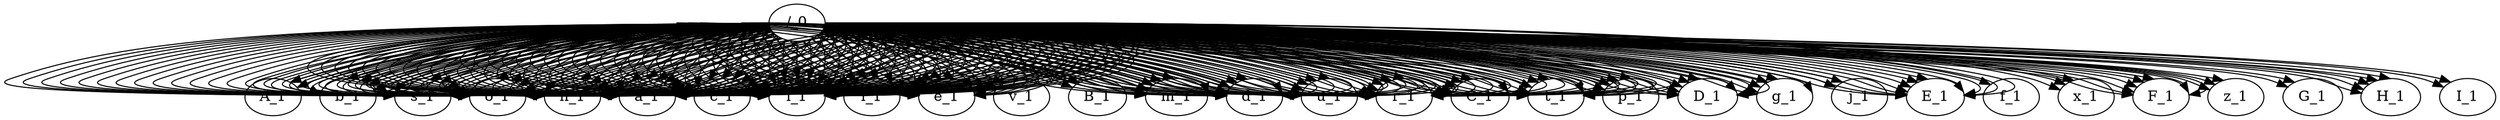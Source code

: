 digraph ArvoreGramatical {
"/_0";
"/_0" -> "A_1";
	"A_1";
"/_0" -> "b_1";
	"b_1";
"/_0" -> "s_1";
	"s_1";
"/_0" -> "o_1";
	"o_1";
"/_0" -> "n_1";
	"n_1";
"/_0" -> "a_1";
	"a_1";
"/_0" -> "n_1";
	"n_1";
"/_0" -> "c_1";
	"c_1";
"/_0" -> "i_1";
	"i_1";
"/_0" -> "a_1";
	"a_1";
"/_0" -> "A_1";
	"A_1";
"/_0" -> "l_1";
	"l_1";
"/_0" -> "e_1";
	"e_1";
"/_0" -> "i_1";
	"i_1";
"/_0" -> "v_1";
	"v_1";
"/_0" -> "o_1";
	"o_1";
"/_0" -> "s_1";
	"s_1";
"/_0" -> "i_1";
	"i_1";
"/_0" -> "a_1";
	"a_1";
"/_0" -> "B_1";
	"B_1";
"/_0" -> "a_1";
	"a_1";
"/_0" -> "m_1";
	"m_1";
"/_0" -> "b_1";
	"b_1";
"/_0" -> "a_1";
	"a_1";
"/_0" -> "l_1";
	"l_1";
"/_0" -> "e_1";
	"e_1";
"/_0" -> "a_1";
	"a_1";
"/_0" -> "d_1";
	"d_1";
"/_0" -> "u_1";
	"u_1";
"/_0" -> "r_1";
	"r_1";
"/_0" -> "a_1";
	"a_1";
"/_0" -> "B_1";
	"B_1";
"/_0" -> "a_1";
	"a_1";
"/_0" -> "l_1";
	"l_1";
"/_0" -> "b_1";
	"b_1";
"/_0" -> "u_1";
	"u_1";
"/_0" -> "r_1";
	"r_1";
"/_0" -> "d_1";
	"d_1";
"/_0" -> "i_1";
	"i_1";
"/_0" -> "a_1";
	"a_1";
"/_0" -> "C_1";
	"C_1";
"/_0" -> "i_1";
	"i_1";
"/_0" -> "n_1";
	"n_1";
"/_0" -> "e_1";
	"e_1";
"/_0" -> "s_1";
	"s_1";
"/_0" -> "i_1";
	"i_1";
"/_0" -> "a_1";
	"a_1";
"/_0" -> "C_1";
	"C_1";
"/_0" -> "o_1";
	"o_1";
"/_0" -> "n_1";
	"n_1";
"/_0" -> "s_1";
	"s_1";
"/_0" -> "e_1";
	"e_1";
"/_0" -> "n_1";
	"n_1";
"/_0" -> "t_1";
	"t_1";
"/_0" -> "a_1";
	"a_1";
"/_0" -> "n_1";
	"n_1";
"/_0" -> "e_1";
	"e_1";
"/_0" -> "o_1";
	"o_1";
"/_0" -> "C_1";
	"C_1";
"/_0" -> "o_1";
	"o_1";
"/_0" -> "n_1";
	"n_1";
"/_0" -> "s_1";
	"s_1";
"/_0" -> "o_1";
	"o_1";
"/_0" -> "c_1";
	"c_1";
"/_0" -> "i_1";
	"i_1";
"/_0" -> "a_1";
	"a_1";
"/_0" -> "c_1";
	"c_1";
"/_0" -> "a_1";
	"a_1";
"/_0" -> "o_1";
	"o_1";
"/_0" -> "C_1";
	"C_1";
"/_0" -> "o_1";
	"o_1";
"/_0" -> "r_1";
	"r_1";
"/_0" -> "n_1";
	"n_1";
"/_0" -> "u_1";
	"u_1";
"/_0" -> "c_1";
	"c_1";
"/_0" -> "o_1";
	"o_1";
"/_0" -> "p_1";
	"p_1";
"/_0" -> "i_1";
	"i_1";
"/_0" -> "a_1";
	"a_1";
"/_0" -> "C_1";
	"C_1";
"/_0" -> "o_1";
	"o_1";
"/_0" -> "r_1";
	"r_1";
"/_0" -> "o_1";
	"o_1";
"/_0" -> "l_1";
	"l_1";
"/_0" -> "a_1";
	"a_1";
"/_0" -> "r_1";
	"r_1";
"/_0" -> "i_1";
	"i_1";
"/_0" -> "o_1";
	"o_1";
"/_0" -> "C_1";
	"C_1";
"/_0" -> "u_1";
	"u_1";
"/_0" -> "n_1";
	"n_1";
"/_0" -> "t_1";
	"t_1";
"/_0" -> "a_1";
	"a_1";
"/_0" -> "t_1";
	"t_1";
"/_0" -> "o_1";
	"o_1";
"/_0" -> "r_1";
	"r_1";
"/_0" -> "i_1";
	"i_1";
"/_0" -> "o_1";
	"o_1";
"/_0" -> "C_1";
	"C_1";
"/_0" -> "u_1";
	"u_1";
"/_0" -> "r_1";
	"r_1";
"/_0" -> "r_1";
	"r_1";
"/_0" -> "a_1";
	"a_1";
"/_0" -> "C_1";
	"C_1";
"/_0" -> "u_1";
	"u_1";
"/_0" -> "s_1";
	"s_1";
"/_0" -> "t_1";
	"t_1";
"/_0" -> "o_1";
	"o_1";
"/_0" -> "d_1";
	"d_1";
"/_0" -> "i_1";
	"i_1";
"/_0" -> "a_1";
	"a_1";
"/_0" -> "d_1";
	"d_1";
"/_0" -> "o_1";
	"o_1";
"/_0" -> "D_1";
	"D_1";
"/_0" -> "a_1";
	"a_1";
"/_0" -> "c_1";
	"c_1";
"/_0" -> "r_1";
	"r_1";
"/_0" -> "i_1";
	"i_1";
"/_0" -> "o_1";
	"o_1";
"/_0" -> "c_1";
	"c_1";
"/_0" -> "i_1";
	"i_1";
"/_0" -> "s_1";
	"s_1";
"/_0" -> "t_1";
	"t_1";
"/_0" -> "o_1";
	"o_1";
"/_0" -> "s_1";
	"s_1";
"/_0" -> "s_1";
	"s_1";
"/_0" -> "i_1";
	"i_1";
"/_0" -> "r_1";
	"r_1";
"/_0" -> "i_1";
	"i_1";
"/_0" -> "n_1";
	"n_1";
"/_0" -> "g_1";
	"g_1";
"/_0" -> "o_1";
	"o_1";
"/_0" -> "t_1";
	"t_1";
"/_0" -> "o_1";
	"o_1";
"/_0" -> "m_1";
	"m_1";
"/_0" -> "i_1";
	"i_1";
"/_0" -> "a_1";
	"a_1";
"/_0" -> "D_1";
	"D_1";
"/_0" -> "a_1";
	"a_1";
"/_0" -> "n_1";
	"n_1";
"/_0" -> "d_1";
	"d_1";
"/_0" -> "i_1";
	"i_1";
"/_0" -> "D_1";
	"D_1";
"/_0" -> "a_1";
	"a_1";
"/_0" -> "r_1";
	"r_1";
"/_0" -> "d_1";
	"d_1";
"/_0" -> "e_1";
	"e_1";
"/_0" -> "j_1";
	"j_1";
"/_0" -> "a_1";
	"a_1";
"/_0" -> "r_1";
	"r_1";
"/_0" -> "D_1";
	"D_1";
"/_0" -> "e_1";
	"e_1";
"/_0" -> "a_1";
	"a_1";
"/_0" -> "l_1";
	"l_1";
"/_0" -> "b_1";
	"b_1";
"/_0" -> "a_1";
	"a_1";
"/_0" -> "c_1";
	"c_1";
"/_0" -> "a_1";
	"a_1";
"/_0" -> "o_1";
	"o_1";
"/_0" -> "D_1";
	"D_1";
"/_0" -> "e_1";
	"e_1";
"/_0" -> "s_1";
	"s_1";
"/_0" -> "a_1";
	"a_1";
"/_0" -> "s_1";
	"s_1";
"/_0" -> "n_1";
	"n_1";
"/_0" -> "a_1";
	"a_1";
"/_0" -> "d_1";
	"d_1";
"/_0" -> "o_1";
	"o_1";
"/_0" -> "D_1";
	"D_1";
"/_0" -> "i_1";
	"i_1";
"/_0" -> "l_1";
	"l_1";
"/_0" -> "a_1";
	"a_1";
"/_0" -> "p_1";
	"p_1";
"/_0" -> "i_1";
	"i_1";
"/_0" -> "d_1";
	"d_1";
"/_0" -> "a_1";
	"a_1";
"/_0" -> "r_1";
	"r_1";
"/_0" -> "D_1";
	"D_1";
"/_0" -> "i_1";
	"i_1";
"/_0" -> "l_1";
	"l_1";
"/_0" -> "i_1";
	"i_1";
"/_0" -> "g_1";
	"g_1";
"/_0" -> "e_1";
	"e_1";
"/_0" -> "n_1";
	"n_1";
"/_0" -> "c_1";
	"c_1";
"/_0" -> "i_1";
	"i_1";
"/_0" -> "a_1";
	"a_1";
"/_0" -> "D_1";
	"D_1";
"/_0" -> "i_1";
	"i_1";
"/_0" -> "s_1";
	"s_1";
"/_0" -> "s_1";
	"s_1";
"/_0" -> "e_1";
	"e_1";
"/_0" -> "n_1";
	"n_1";
"/_0" -> "t_1";
	"t_1";
"/_0" -> "i_1";
	"i_1";
"/_0" -> "r_1";
	"r_1";
"/_0" -> "D_1";
	"D_1";
"/_0" -> "i_1";
	"i_1";
"/_0" -> "s_1";
	"s_1";
"/_0" -> "s_1";
	"s_1";
"/_0" -> "i_1";
	"i_1";
"/_0" -> "n_1";
	"n_1";
"/_0" -> "t_1";
	"t_1";
"/_0" -> "i_1";
	"i_1";
"/_0" -> "r_1";
	"r_1";
"/_0" -> "D_1";
	"D_1";
"/_0" -> "u_1";
	"u_1";
"/_0" -> "i_1";
	"i_1";
"/_0" -> "d_1";
	"d_1";
"/_0" -> "a_1";
	"a_1";
"/_0" -> "d_1";
	"d_1";
"/_0" -> "e_1";
	"e_1";
"/_0" -> "E_1";
	"E_1";
"/_0" -> "b_1";
	"b_1";
"/_0" -> "i_1";
	"i_1";
"/_0" -> "a_1";
	"a_1";
"/_0" -> "E_1";
	"E_1";
"/_0" -> "f_1";
	"f_1";
"/_0" -> "l_1";
	"l_1";
"/_0" -> "u_1";
	"u_1";
"/_0" -> "v_1";
	"v_1";
"/_0" -> "i_1";
	"i_1";
"/_0" -> "o_1";
	"o_1";
"/_0" -> "E_1";
	"E_1";
"/_0" -> "l_1";
	"l_1";
"/_0" -> "u_1";
	"u_1";
"/_0" -> "c_1";
	"c_1";
"/_0" -> "u_1";
	"u_1";
"/_0" -> "b_1";
	"b_1";
"/_0" -> "r_1";
	"r_1";
"/_0" -> "a_1";
	"a_1";
"/_0" -> "c_1";
	"c_1";
"/_0" -> "a_1";
	"a_1";
"/_0" -> "o_1";
	"o_1";
"/_0" -> "E_1";
	"E_1";
"/_0" -> "m_1";
	"m_1";
"/_0" -> "p_1";
	"p_1";
"/_0" -> "e_1";
	"e_1";
"/_0" -> "d_1";
	"d_1";
"/_0" -> "e_1";
	"e_1";
"/_0" -> "r_1";
	"r_1";
"/_0" -> "n_1";
	"n_1";
"/_0" -> "i_1";
	"i_1";
"/_0" -> "d_1";
	"d_1";
"/_0" -> "o_1";
	"o_1";
"/_0" -> "E_1";
	"E_1";
"/_0" -> "n_1";
	"n_1";
"/_0" -> "c_1";
	"c_1";
"/_0" -> "o_1";
	"o_1";
"/_0" -> "m_1";
	"m_1";
"/_0" -> "i_1";
	"i_1";
"/_0" -> "o_1";
	"o_1";
"/_0" -> "E_1";
	"E_1";
"/_0" -> "n_1";
	"n_1";
"/_0" -> "g_1";
	"g_1";
"/_0" -> "o_1";
	"o_1";
"/_0" -> "d_1";
	"d_1";
"/_0" -> "a_1";
	"a_1";
"/_0" -> "r_1";
	"r_1";
"/_0" -> "E_1";
	"E_1";
"/_0" -> "n_1";
	"n_1";
"/_0" -> "g_1";
	"g_1";
"/_0" -> "o_1";
	"o_1";
"/_0" -> "d_1";
	"d_1";
"/_0" -> "o_1";
	"o_1";
"/_0" -> "E_1";
	"E_1";
"/_0" -> "s_1";
	"s_1";
"/_0" -> "c_1";
	"c_1";
"/_0" -> "r_1";
	"r_1";
"/_0" -> "u_1";
	"u_1";
"/_0" -> "t_1";
	"t_1";
"/_0" -> "i_1";
	"i_1";
"/_0" -> "n_1";
	"n_1";
"/_0" -> "i_1";
	"i_1";
"/_0" -> "o_1";
	"o_1";
"/_0" -> "E_1";
	"E_1";
"/_0" -> "s_1";
	"s_1";
"/_0" -> "t_1";
	"t_1";
"/_0" -> "r_1";
	"r_1";
"/_0" -> "e_1";
	"e_1";
"/_0" -> "n_1";
	"n_1";
"/_0" -> "u_1";
	"u_1";
"/_0" -> "o_1";
	"o_1";
"/_0" -> "E_1";
	"E_1";
"/_0" -> "x_1";
	"x_1";
"/_0" -> "o_1";
	"o_1";
"/_0" -> "r_1";
	"r_1";
"/_0" -> "d_1";
	"d_1";
"/_0" -> "i_1";
	"i_1";
"/_0" -> "o_1";
	"o_1";
"/_0" -> "E_1";
	"E_1";
"/_0" -> "x_1";
	"x_1";
"/_0" -> "o_1";
	"o_1";
"/_0" -> "r_1";
	"r_1";
"/_0" -> "t_1";
	"t_1";
"/_0" -> "a_1";
	"a_1";
"/_0" -> "c_1";
	"c_1";
"/_0" -> "a_1";
	"a_1";
"/_0" -> "o_1";
	"o_1";
"/_0" -> "E_1";
	"E_1";
"/_0" -> "x_1";
	"x_1";
"/_0" -> "t_1";
	"t_1";
"/_0" -> "e_1";
	"e_1";
"/_0" -> "m_1";
	"m_1";
"/_0" -> "p_1";
	"p_1";
"/_0" -> "o_1";
	"o_1";
"/_0" -> "r_1";
	"r_1";
"/_0" -> "a_1";
	"a_1";
"/_0" -> "n_1";
	"n_1";
"/_0" -> "e_1";
	"e_1";
"/_0" -> "o_1";
	"o_1";
"/_0" -> "F_1";
	"F_1";
"/_0" -> "a_1";
	"a_1";
"/_0" -> "l_1";
	"l_1";
"/_0" -> "a_1";
	"a_1";
"/_0" -> "z_1";
	"z_1";
"/_0" -> "F_1";
	"F_1";
"/_0" -> "a_1";
	"a_1";
"/_0" -> "n_1";
	"n_1";
"/_0" -> "a_1";
	"a_1";
"/_0" -> "d_1";
	"d_1";
"/_0" -> "o_1";
	"o_1";
"/_0" -> "F_1";
	"F_1";
"/_0" -> "a_1";
	"a_1";
"/_0" -> "t_1";
	"t_1";
"/_0" -> "u_1";
	"u_1";
"/_0" -> "i_1";
	"i_1";
"/_0" -> "d_1";
	"d_1";
"/_0" -> "a_1";
	"a_1";
"/_0" -> "d_1";
	"d_1";
"/_0" -> "e_1";
	"e_1";
"/_0" -> "F_1";
	"F_1";
"/_0" -> "e_1";
	"e_1";
"/_0" -> "n_1";
	"n_1";
"/_0" -> "e_1";
	"e_1";
"/_0" -> "c_1";
	"c_1";
"/_0" -> "i_1";
	"i_1";
"/_0" -> "m_1";
	"m_1";
"/_0" -> "e_1";
	"e_1";
"/_0" -> "n_1";
	"n_1";
"/_0" -> "t_1";
	"t_1";
"/_0" -> "o_1";
	"o_1";
"/_0" -> "F_1";
	"F_1";
"/_0" -> "i_1";
	"i_1";
"/_0" -> "l_1";
	"l_1";
"/_0" -> "a_1";
	"a_1";
"/_0" -> "u_1";
	"u_1";
"/_0" -> "c_1";
	"c_1";
"/_0" -> "i_1";
	"i_1";
"/_0" -> "o_1";
	"o_1";
"/_0" -> "s_1";
	"s_1";
"/_0" -> "o_1";
	"o_1";
"/_0" -> "F_1";
	"F_1";
"/_0" -> "l_1";
	"l_1";
"/_0" -> "e_1";
	"e_1";
"/_0" -> "u_1";
	"u_1";
"/_0" -> "m_1";
	"m_1";
"/_0" -> "a_1";
	"a_1";
"/_0" -> "t_1";
	"t_1";
"/_0" -> "i_1";
	"i_1";
"/_0" -> "c_1";
	"c_1";
"/_0" -> "o_1";
	"o_1";
"/_0" -> "F_1";
	"F_1";
"/_0" -> "r_1";
	"r_1";
"/_0" -> "u_1";
	"u_1";
"/_0" -> "g_1";
	"g_1";
"/_0" -> "a_1";
	"a_1";
"/_0" -> "l_1";
	"l_1";
"/_0" -> "F_1";
	"F_1";
"/_0" -> "u_1";
	"u_1";
"/_0" -> "g_1";
	"g_1";
"/_0" -> "a_1";
	"a_1";
"/_0" -> "z_1";
	"z_1";
"/_0" -> "G_1";
	"G_1";
"/_0" -> "o_1";
	"o_1";
"/_0" -> "r_1";
	"r_1";
"/_0" -> "j_1";
	"j_1";
"/_0" -> "e_1";
	"e_1";
"/_0" -> "a_1";
	"a_1";
"/_0" -> "r_1";
	"r_1";
"/_0" -> "G_1";
	"G_1";
"/_0" -> "r_1";
	"r_1";
"/_0" -> "a_1";
	"a_1";
"/_0" -> "c_1";
	"c_1";
"/_0" -> "o_1";
	"o_1";
"/_0" -> "l_1";
	"l_1";
"/_0" -> "a_1";
	"a_1";
"/_0" -> "r_1";
	"r_1";
"/_0" -> "H_1";
	"H_1";
"/_0" -> "a_1";
	"a_1";
"/_0" -> "l_1";
	"l_1";
"/_0" -> "o_1";
	"o_1";
"/_0" -> "H_1";
	"H_1";
"/_0" -> "e_1";
	"e_1";
"/_0" -> "b_1";
	"b_1";
"/_0" -> "d_1";
	"d_1";
"/_0" -> "o_1";
	"o_1";
"/_0" -> "m_1";
	"m_1";
"/_0" -> "a_1";
	"a_1";
"/_0" -> "d_1";
	"d_1";
"/_0" -> "a_1";
	"a_1";
"/_0" -> "r_1";
	"r_1";
"/_0" -> "i_1";
	"i_1";
"/_0" -> "o_1";
	"o_1";
"/_0" -> "H_1";
	"H_1";
"/_0" -> "o_1";
	"o_1";
"/_0" -> "d_1";
	"d_1";
"/_0" -> "i_1";
	"i_1";
"/_0" -> "e_1";
	"e_1";
"/_0" -> "r_1";
	"r_1";
"/_0" -> "n_1";
	"n_1";
"/_0" -> "o_1";
	"o_1";
"/_0" -> "H_1";
	"H_1";
"/_0" -> "o_1";
	"o_1";
"/_0" -> "m_1";
	"m_1";
"/_0" -> "i_1";
	"i_1";
"/_0" -> "z_1";
	"z_1";
"/_0" -> "i_1";
	"i_1";
"/_0" -> "o_1";
	"o_1";
"/_0" -> "H_1";
	"H_1";
"/_0" -> "o_1";
	"o_1";
"/_0" -> "r_1";
	"r_1";
"/_0" -> "r_1";
	"r_1";
"/_0" -> "i_1";
	"i_1";
"/_0" -> "p_1";
	"p_1";
"/_0" -> "i_1";
	"i_1";
"/_0" -> "l_1";
	"l_1";
"/_0" -> "o_1";
	"o_1";
"/_0" -> "I_1";
	"I_1";
"/_0" -> "c_1";
	"c_1";
"/_0" -> "o_1";
	"o_1";
"/_0" -> "n_1";
	"n_1";
"/_0" -> "o_1";
	"o_1";
"/_0" -> "c_1";
	"c_1";
"/_0" -> "l_1";
	"l_1";
"/_0" -> "a_1";
	"a_1";
"/_0" -> "s_1";
	"s_1";
"/_0" -> "t_1";
	"t_1";
"/_0" -> "a_1";
	"a_1";
"/_0" -> "I_1";
	"I_1";
"/_0" -> "d_1";
	"d_1";
"/_0" -> "i_1";
	"i_1";
"/_0" -> "o_1";
	"o_1";
"/_0" -> "s_1";
	"s_1";
"/_0" -> "s_1";
	"s_1";
"/_0" -> "i_1";
	"i_1";
"/_0" -> "n_1";
	"n_1";
"/_0" -> "c_1";
	"c_1";
"/_0" -> "r_1";
	"r_1";
"/_0" -> "a_1";
	"a_1";
"/_0" -> "s_1";
	"s_1";
"/_0" -> "i_1";
	"i_1";
"/_0" -> "a_1";
	"a_1";
}
